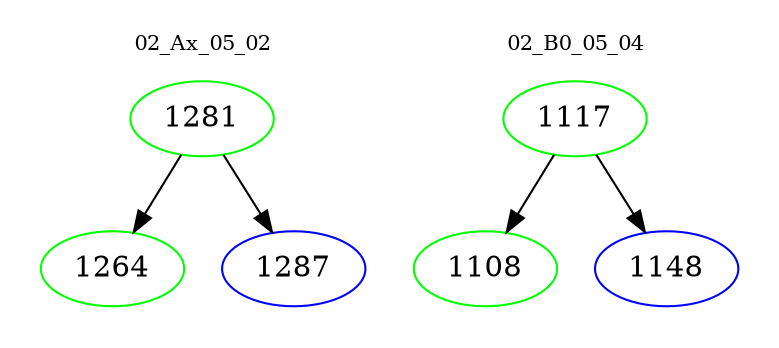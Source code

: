 digraph{
subgraph cluster_0 {
color = white
label = "02_Ax_05_02";
fontsize=10;
T0_1281 [label="1281", color="green"]
T0_1281 -> T0_1264 [color="black"]
T0_1264 [label="1264", color="green"]
T0_1281 -> T0_1287 [color="black"]
T0_1287 [label="1287", color="blue"]
}
subgraph cluster_1 {
color = white
label = "02_B0_05_04";
fontsize=10;
T1_1117 [label="1117", color="green"]
T1_1117 -> T1_1108 [color="black"]
T1_1108 [label="1108", color="green"]
T1_1117 -> T1_1148 [color="black"]
T1_1148 [label="1148", color="blue"]
}
}
